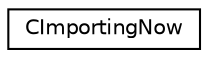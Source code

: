 digraph "Graphical Class Hierarchy"
{
 // LATEX_PDF_SIZE
  edge [fontname="Helvetica",fontsize="10",labelfontname="Helvetica",labelfontsize="10"];
  node [fontname="Helvetica",fontsize="10",shape=record];
  rankdir="LR";
  Node0 [label="CImportingNow",height=0.2,width=0.4,color="black", fillcolor="white", style="filled",URL="$struct_c_importing_now.html",tooltip=" "];
}
